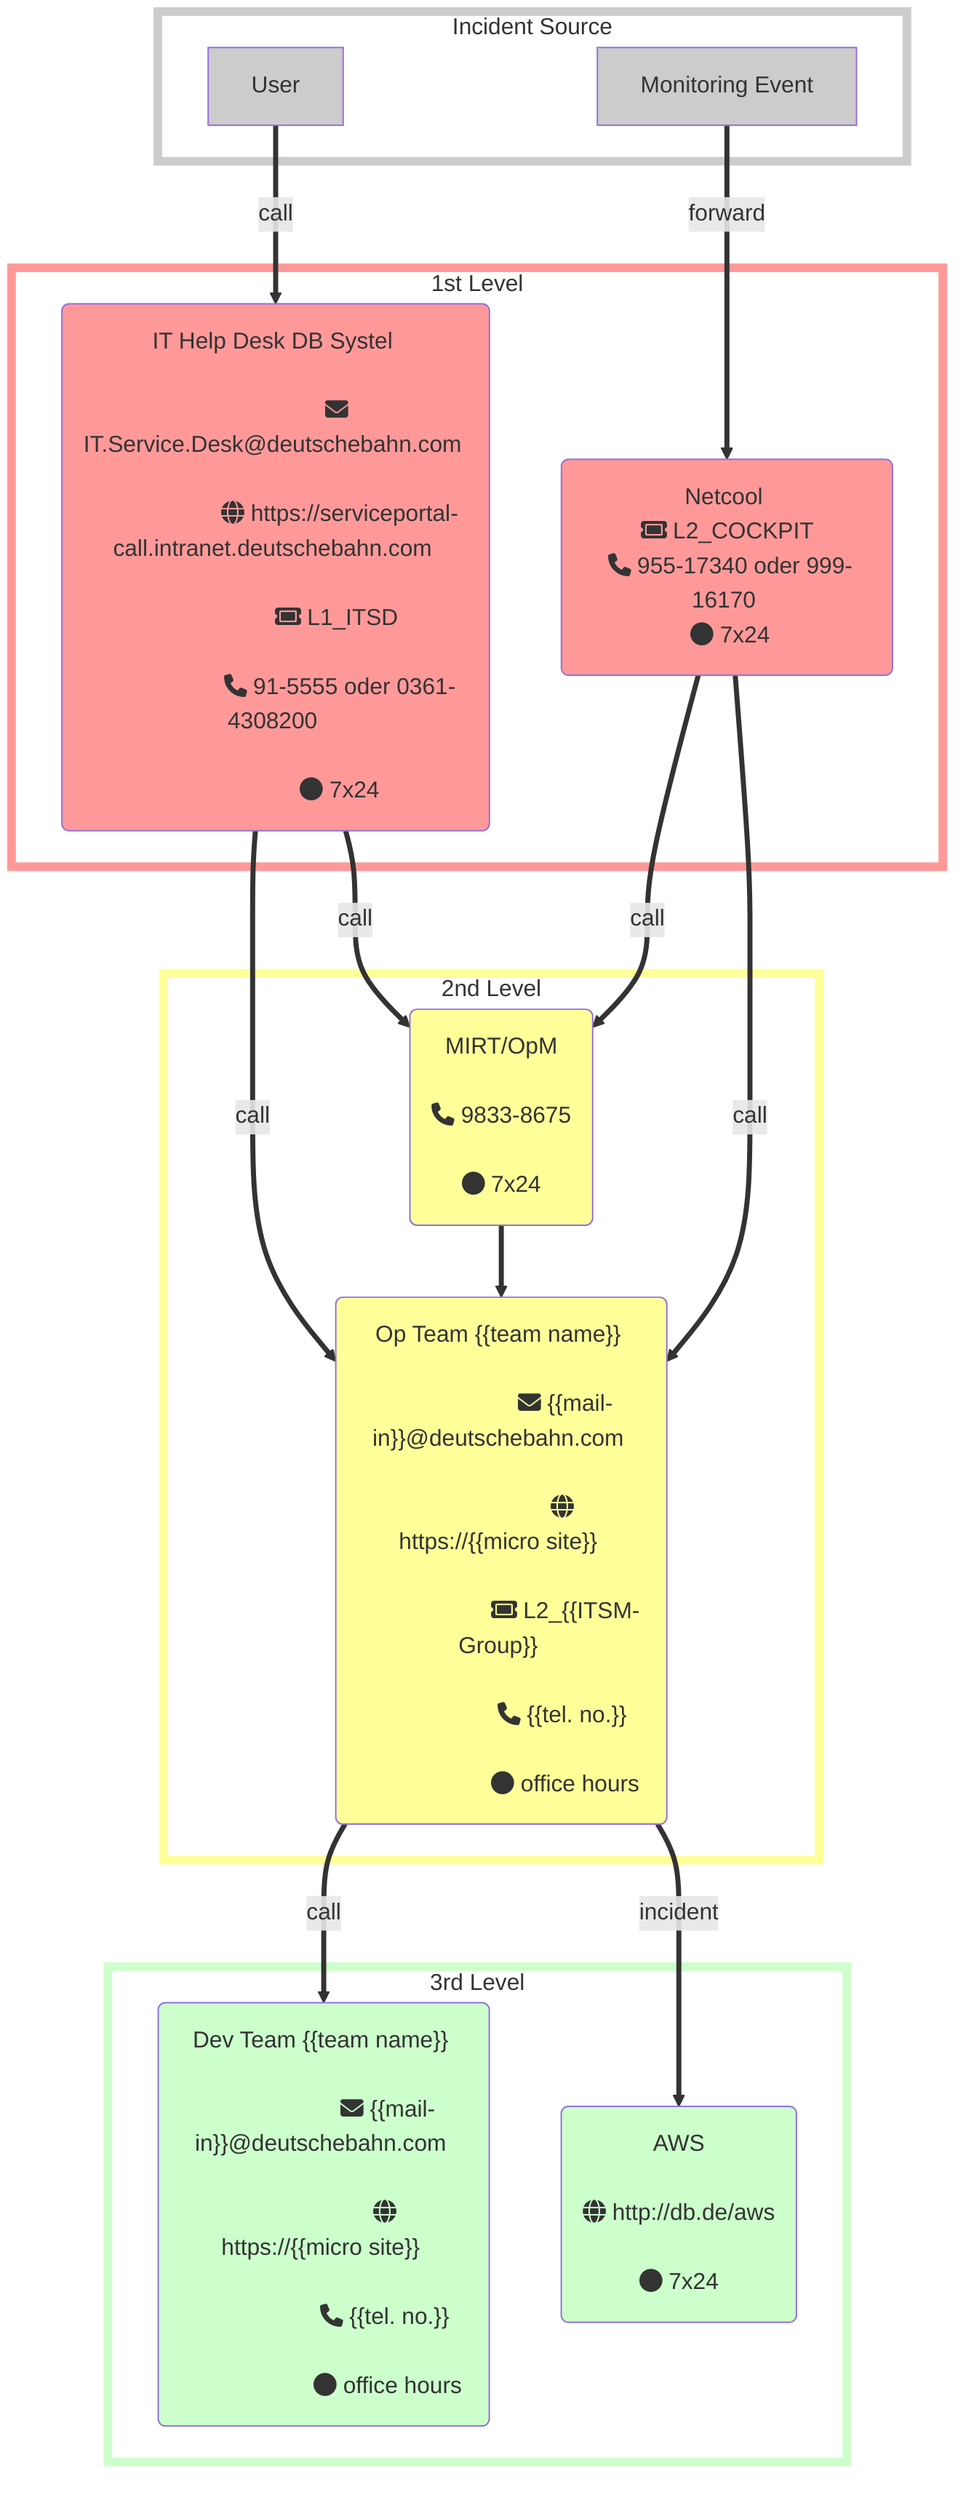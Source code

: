 graph TD
  subgraph src_group[Incident Source]
  style src_group fill:#FFF,stroke:#CCC,stroke-width:6px
  USER[User] 
  EVENT[Monitoring Event]
  classDef src fill:#CCC
  class USER,EVENT src
  end
  
  subgraph L1_group[1st Level]
  style L1_group fill:#FFF,stroke:#F99,stroke-width:6px

  USER ==>|call| DESK("IT Help Desk DB Systel <br/> 
                    fa:fa-envelope IT.Service.Desk@deutschebahn.com <br/> 
                    fa:fa-globe https://serviceportal-call.intranet.deutschebahn.com <br/>
                    fa:fa-ticket L1_ITSD <br/> 
                    fa:fa-phone 91-5555 oder 0361-4308200 <br/> 
                    fa:fa-circle 7x24")
  EVENT ==>|forward| NETCOOL(Netcool <br/> fa:fa-ticket L2_COCKPIT <br/> fa:fa-phone 955-17340 oder 999-16170 <br/> fa:fa-circle 7x24)
  classDef L1 fill:#F99
  class DESK,NETCOOL L1

  end

  subgraph L2_group[2nd Level]
  style L2_group fill:#FFF,stroke:#FF9,stroke-width:6px
  
  DESK ==>|call| OP("Op Team {{team name}} <br/> 
                    fa:fa-envelope {{mail-in}}@deutschebahn.com <br/> 
                    fa:fa-globe https://{{micro site}} <br/>
                    fa:fa-ticket L2_{{ITSM-Group}} <br/> 
                    fa:fa-phone {{tel. no.}} <br/> 
                    fa:fa-circle office hours")

  DESK ==>|call| MIRT("MIRT/OpM <br/>
                    fa:fa-phone 9833-8675 <br/> 
                    fa:fa-circle 7x24")

  MIRT ==> OP
  NETCOOL ==>|call| OP
  NETCOOL ==>|call| MIRT

  classDef L2 fill:#FF9
  class OP,MIRT L2

  end

  subgraph L3_group[3rd Level]
  style L3_group fill:#FFF,stroke:#CFC,stroke-width:6px
  
  OP ==>|call| DEV("Dev Team {{team name}} <br/> 
                    fa:fa-envelope {{mail-in}}@deutschebahn.com <br/> 
                    fa:fa-globe https://{{micro site}} <br/>
                    fa:fa-phone {{tel. no.}} <br/> 
                    fa:fa-circle office hours")

  OP ==>|incident| AWS("AWS <br/>
                    fa:fa-globe http://db.de/aws <br/>
                    fa:fa-circle 7x24")

  classDef L3 fill:#CFC
  class DEV,AWS L3
  end